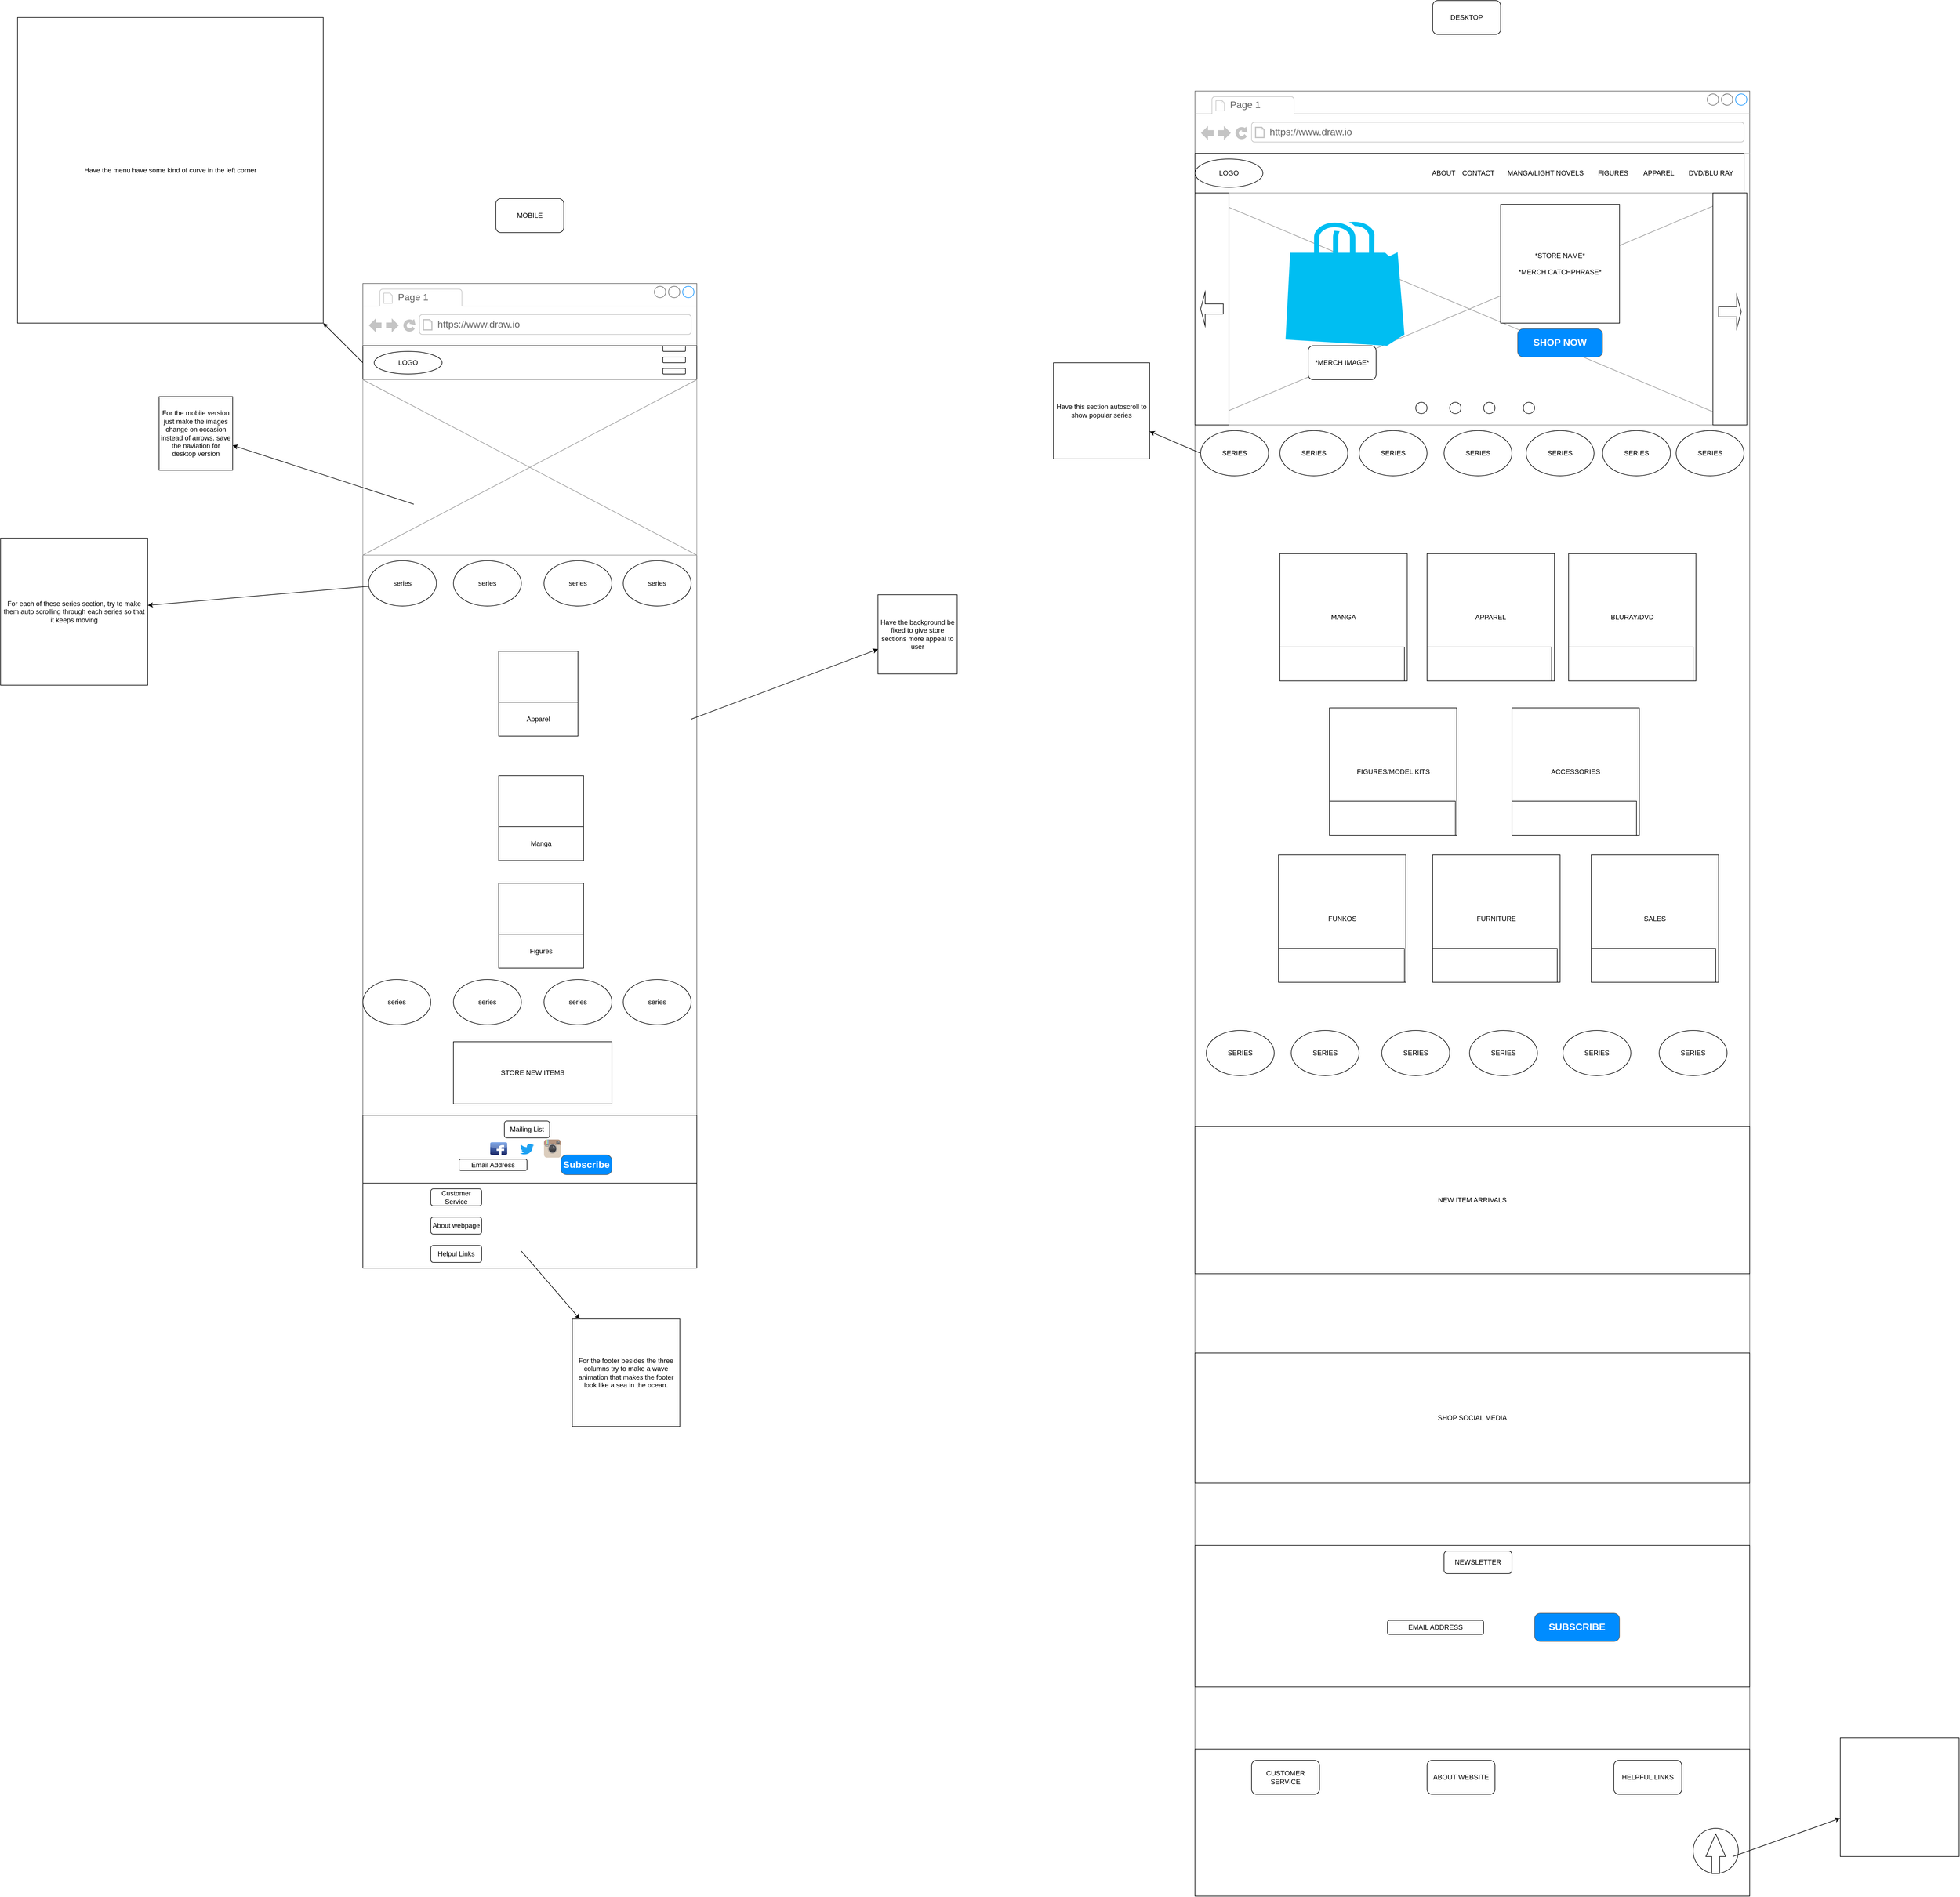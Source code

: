 <mxfile>
    <diagram id="7jbHBHh5mNZ3NKrcaSuy" name="Page-1">
        <mxGraphModel dx="2388" dy="1879" grid="1" gridSize="10" guides="1" tooltips="1" connect="1" arrows="1" fold="1" page="1" pageScale="1" pageWidth="850" pageHeight="1100" math="0" shadow="0">
            <root>
                <mxCell id="0"/>
                <mxCell id="1" parent="0"/>
                <mxCell id="2" value="" style="strokeWidth=1;shadow=0;dashed=0;align=center;html=1;shape=mxgraph.mockup.containers.browserWindow;rSize=0;strokeColor=#666666;strokeColor2=#008cff;strokeColor3=#c4c4c4;mainText=,;recursiveResize=0;" parent="1" vertex="1">
                    <mxGeometry x="170" y="30" width="590" height="1740" as="geometry"/>
                </mxCell>
                <mxCell id="3" value="Page 1" style="strokeWidth=1;shadow=0;dashed=0;align=center;html=1;shape=mxgraph.mockup.containers.anchor;fontSize=17;fontColor=#666666;align=left;" parent="2" vertex="1">
                    <mxGeometry x="60" y="12" width="110" height="26" as="geometry"/>
                </mxCell>
                <mxCell id="4" value="https://www.draw.io" style="strokeWidth=1;shadow=0;dashed=0;align=center;html=1;shape=mxgraph.mockup.containers.anchor;rSize=0;fontSize=17;fontColor=#666666;align=left;" parent="2" vertex="1">
                    <mxGeometry x="130" y="60" width="250" height="26" as="geometry"/>
                </mxCell>
                <mxCell id="6" value="" style="rounded=0;whiteSpace=wrap;html=1;" parent="2" vertex="1">
                    <mxGeometry y="110" width="590" height="60" as="geometry"/>
                </mxCell>
                <mxCell id="7" value="" style="rounded=1;whiteSpace=wrap;html=1;" parent="2" vertex="1">
                    <mxGeometry x="530" y="110" width="40" height="10" as="geometry"/>
                </mxCell>
                <mxCell id="8" value="" style="rounded=1;whiteSpace=wrap;html=1;" parent="2" vertex="1">
                    <mxGeometry x="530" y="130" width="40" height="10" as="geometry"/>
                </mxCell>
                <mxCell id="9" value="" style="rounded=1;whiteSpace=wrap;html=1;" parent="2" vertex="1">
                    <mxGeometry x="530" y="150" width="40" height="10" as="geometry"/>
                </mxCell>
                <mxCell id="10" value="LOGO" style="ellipse;whiteSpace=wrap;html=1;" parent="2" vertex="1">
                    <mxGeometry x="20" y="120" width="120" height="40" as="geometry"/>
                </mxCell>
                <mxCell id="13" value="" style="verticalLabelPosition=bottom;shadow=0;dashed=0;align=center;html=1;verticalAlign=top;strokeWidth=1;shape=mxgraph.mockup.graphics.simpleIcon;strokeColor=#999999;" parent="2" vertex="1">
                    <mxGeometry y="170" width="590" height="310" as="geometry"/>
                </mxCell>
                <mxCell id="20" value="series" style="ellipse;whiteSpace=wrap;html=1;" parent="2" vertex="1">
                    <mxGeometry x="10" y="490" width="120" height="80" as="geometry"/>
                </mxCell>
                <mxCell id="21" value="series" style="ellipse;whiteSpace=wrap;html=1;" parent="2" vertex="1">
                    <mxGeometry x="160" y="490" width="120" height="80" as="geometry"/>
                </mxCell>
                <mxCell id="22" value="series" style="ellipse;whiteSpace=wrap;html=1;" parent="2" vertex="1">
                    <mxGeometry x="320" y="490" width="120" height="80" as="geometry"/>
                </mxCell>
                <mxCell id="23" value="series" style="ellipse;whiteSpace=wrap;html=1;" parent="2" vertex="1">
                    <mxGeometry x="460" y="490" width="120" height="80" as="geometry"/>
                </mxCell>
                <mxCell id="28" value="" style="rounded=0;whiteSpace=wrap;html=1;" parent="2" vertex="1">
                    <mxGeometry y="1590" width="590" height="150" as="geometry"/>
                </mxCell>
                <mxCell id="29" value="Customer Service" style="rounded=1;whiteSpace=wrap;html=1;" parent="2" vertex="1">
                    <mxGeometry x="120" y="1600" width="90" height="30" as="geometry"/>
                </mxCell>
                <mxCell id="30" value="About webpage" style="rounded=1;whiteSpace=wrap;html=1;" parent="2" vertex="1">
                    <mxGeometry x="120" y="1650" width="90" height="30" as="geometry"/>
                </mxCell>
                <mxCell id="31" value="Helpul Links" style="rounded=1;whiteSpace=wrap;html=1;" parent="2" vertex="1">
                    <mxGeometry x="120" y="1700" width="90" height="30" as="geometry"/>
                </mxCell>
                <mxCell id="33" value="" style="endArrow=classic;html=1;" parent="2" target="34" edge="1">
                    <mxGeometry width="50" height="50" relative="1" as="geometry">
                        <mxPoint x="280" y="1710" as="sourcePoint"/>
                        <mxPoint x="410" y="1870" as="targetPoint"/>
                    </mxGeometry>
                </mxCell>
                <mxCell id="35" value="" style="rounded=0;whiteSpace=wrap;html=1;" parent="2" vertex="1">
                    <mxGeometry y="1470" width="590" height="120" as="geometry"/>
                </mxCell>
                <mxCell id="36" value="Mailing List" style="rounded=1;whiteSpace=wrap;html=1;" parent="2" vertex="1">
                    <mxGeometry x="250" y="1480" width="80" height="30" as="geometry"/>
                </mxCell>
                <mxCell id="37" value="Email Address" style="rounded=1;whiteSpace=wrap;html=1;" parent="2" vertex="1">
                    <mxGeometry x="170" y="1547.5" width="120" height="20" as="geometry"/>
                </mxCell>
                <mxCell id="38" value="Subscribe" style="strokeWidth=1;shadow=0;dashed=0;align=center;html=1;shape=mxgraph.mockup.buttons.button;strokeColor=#666666;fontColor=#ffffff;mainText=;buttonStyle=round;fontSize=17;fontStyle=1;fillColor=#008cff;whiteSpace=wrap;" parent="2" vertex="1">
                    <mxGeometry x="350" y="1540" width="90" height="35" as="geometry"/>
                </mxCell>
                <mxCell id="40" value="" style="dashed=0;outlineConnect=0;html=1;align=center;labelPosition=center;verticalLabelPosition=bottom;verticalAlign=top;shape=mxgraph.weblogos.twitter;fillColor=#1DA1F2;strokeColor=none" parent="2" vertex="1">
                    <mxGeometry x="277.5" y="1520" width="25" height="20" as="geometry"/>
                </mxCell>
                <mxCell id="41" value="" style="dashed=0;outlineConnect=0;html=1;align=center;labelPosition=center;verticalLabelPosition=bottom;verticalAlign=top;shape=mxgraph.webicons.facebook;fillColor=#6294E4;gradientColor=#1A2665" parent="2" vertex="1">
                    <mxGeometry x="225" y="1517.6" width="30" height="22.4" as="geometry"/>
                </mxCell>
                <mxCell id="43" value="" style="dashed=0;outlineConnect=0;html=1;align=center;labelPosition=center;verticalLabelPosition=bottom;verticalAlign=top;shape=mxgraph.weblogos.instagram;fillColor=#6FC0E4;gradientColor=#1E305B" parent="2" vertex="1">
                    <mxGeometry x="320" y="1512.7" width="30" height="32.2" as="geometry"/>
                </mxCell>
                <mxCell id="44" value="&lt;span style=&quot;color: rgba(0, 0, 0, 0); font-family: monospace; font-size: 0px; text-align: start;&quot;&gt;%3CmxGraphModel%3E%3Croot%3E%3CmxCell%20id%3D%220%22%2F%3E%3CmxCell%20id%3D%221%22%20parent%3D%220%22%2F%3E%3CmxCell%20id%3D%222%22%20value%3D%22%22%20style%3D%22whiteSpace%3Dwrap%3Bhtml%3D1%3Baspect%3Dfixed%3B%22%20vertex%3D%221%22%20parent%3D%221%22%3E%3CmxGeometry%20x%3D%22360%22%20y%3D%22680%22%20width%3D%22250%22%20height%3D%22250%22%20as%3D%22geometry%22%2F%3E%3C%2FmxCell%3E%3C%2Froot%3E%3C%2FmxGraphModel%3E&lt;/span&gt;" style="whiteSpace=wrap;html=1;aspect=fixed;" parent="2" vertex="1">
                    <mxGeometry x="240" y="650" width="140" height="140" as="geometry"/>
                </mxCell>
                <mxCell id="45" value="Apparel" style="rounded=0;whiteSpace=wrap;html=1;" parent="2" vertex="1">
                    <mxGeometry x="240" y="740" width="140" height="60" as="geometry"/>
                </mxCell>
                <mxCell id="46" value="&lt;span style=&quot;color: rgba(0, 0, 0, 0); font-family: monospace; font-size: 0px; text-align: start;&quot;&gt;%3CmxGraphModel%3E%3Croot%3E%3CmxCell%20id%3D%220%22%2F%3E%3CmxCell%20id%3D%221%22%20parent%3D%220%22%2F%3E%3CmxCell%20id%3D%222%22%20value%3D%22%22%20style%3D%22whiteSpace%3Dwrap%3Bhtml%3D1%3Baspect%3Dfixed%3B%22%20vertex%3D%221%22%20parent%3D%221%22%3E%3CmxGeometry%20x%3D%22360%22%20y%3D%22680%22%20width%3D%22250%22%20height%3D%22250%22%20as%3D%22geometry%22%2F%3E%3C%2FmxCell%3E%3C%2Froot%3E%3C%2FmxGraphModel%3E&lt;/span&gt;" style="whiteSpace=wrap;html=1;aspect=fixed;" parent="2" vertex="1">
                    <mxGeometry x="240" y="870" width="150" height="150" as="geometry"/>
                </mxCell>
                <mxCell id="47" value="Manga" style="rounded=0;whiteSpace=wrap;html=1;" parent="2" vertex="1">
                    <mxGeometry x="240" y="960" width="150" height="60" as="geometry"/>
                </mxCell>
                <mxCell id="48" value="&lt;span style=&quot;color: rgba(0, 0, 0, 0); font-family: monospace; font-size: 0px; text-align: start;&quot;&gt;%3CmxGraphModel%3E%3Croot%3E%3CmxCell%20id%3D%220%22%2F%3E%3CmxCell%20id%3D%221%22%20parent%3D%220%22%2F%3E%3CmxCell%20id%3D%222%22%20value%3D%22%22%20style%3D%22whiteSpace%3Dwrap%3Bhtml%3D1%3Baspect%3Dfixed%3B%22%20vertex%3D%221%22%20parent%3D%221%22%3E%3CmxGeometry%20x%3D%22360%22%20y%3D%22680%22%20width%3D%22250%22%20height%3D%22250%22%20as%3D%22geometry%22%2F%3E%3C%2FmxCell%3E%3C%2Froot%3E%3C%2FmxGraphModel%3E&lt;/span&gt;" style="whiteSpace=wrap;html=1;aspect=fixed;" parent="2" vertex="1">
                    <mxGeometry x="240" y="1060" width="150" height="150" as="geometry"/>
                </mxCell>
                <mxCell id="49" value="Figures" style="rounded=0;whiteSpace=wrap;html=1;" parent="2" vertex="1">
                    <mxGeometry x="240" y="1150" width="150" height="60" as="geometry"/>
                </mxCell>
                <mxCell id="51" value="series" style="ellipse;whiteSpace=wrap;html=1;" parent="2" vertex="1">
                    <mxGeometry y="1230" width="120" height="80" as="geometry"/>
                </mxCell>
                <mxCell id="52" value="series" style="ellipse;whiteSpace=wrap;html=1;" parent="2" vertex="1">
                    <mxGeometry x="160" y="1230" width="120" height="80" as="geometry"/>
                </mxCell>
                <mxCell id="53" value="series" style="ellipse;whiteSpace=wrap;html=1;" parent="2" vertex="1">
                    <mxGeometry x="320" y="1230" width="120" height="80" as="geometry"/>
                </mxCell>
                <mxCell id="54" value="series" style="ellipse;whiteSpace=wrap;html=1;" parent="2" vertex="1">
                    <mxGeometry x="460" y="1230" width="120" height="80" as="geometry"/>
                </mxCell>
                <mxCell id="55" value="STORE NEW ITEMS" style="rounded=0;whiteSpace=wrap;html=1;" parent="2" vertex="1">
                    <mxGeometry x="160" y="1340" width="280" height="110" as="geometry"/>
                </mxCell>
                <mxCell id="5" value="MOBILE" style="rounded=1;whiteSpace=wrap;html=1;" parent="1" vertex="1">
                    <mxGeometry x="405" y="-120" width="120" height="60" as="geometry"/>
                </mxCell>
                <mxCell id="11" value="" style="endArrow=classic;html=1;exitX=0;exitY=0.5;exitDx=0;exitDy=0;" parent="1" source="6" target="12" edge="1">
                    <mxGeometry width="50" height="50" relative="1" as="geometry">
                        <mxPoint x="120" y="230" as="sourcePoint"/>
                        <mxPoint x="170" y="180" as="targetPoint"/>
                    </mxGeometry>
                </mxCell>
                <mxCell id="12" value="Have the menu have some kind of curve in the left corner" style="whiteSpace=wrap;html=1;aspect=fixed;" parent="1" vertex="1">
                    <mxGeometry x="-440" y="-440" width="540" height="540" as="geometry"/>
                </mxCell>
                <mxCell id="24" value="" style="endArrow=classic;html=1;" parent="1" source="20" target="25" edge="1">
                    <mxGeometry width="50" height="50" relative="1" as="geometry">
                        <mxPoint x="90" y="580" as="sourcePoint"/>
                        <mxPoint x="-50" y="520" as="targetPoint"/>
                    </mxGeometry>
                </mxCell>
                <mxCell id="25" value="For each of these series section, try to make them auto scrolling through each series so that it keeps moving" style="whiteSpace=wrap;html=1;aspect=fixed;" parent="1" vertex="1">
                    <mxGeometry x="-470" y="480" width="260" height="260" as="geometry"/>
                </mxCell>
                <mxCell id="26" value="" style="endArrow=classic;html=1;" parent="1" target="27" edge="1">
                    <mxGeometry width="50" height="50" relative="1" as="geometry">
                        <mxPoint x="260" y="420" as="sourcePoint"/>
                        <mxPoint x="10" y="340" as="targetPoint"/>
                    </mxGeometry>
                </mxCell>
                <mxCell id="27" value="For the mobile version just make the images change on occasion instead of arrows. save the naviation for desktop version" style="whiteSpace=wrap;html=1;aspect=fixed;" parent="1" vertex="1">
                    <mxGeometry x="-190" y="230" width="130" height="130" as="geometry"/>
                </mxCell>
                <mxCell id="34" value="For the footer besides the three columns try to make a wave animation that makes the footer look like a sea in the ocean." style="whiteSpace=wrap;html=1;aspect=fixed;" parent="1" vertex="1">
                    <mxGeometry x="540" y="1860" width="190" height="190" as="geometry"/>
                </mxCell>
                <mxCell id="56" value="" style="endArrow=classic;html=1;" parent="1" target="57" edge="1">
                    <mxGeometry width="50" height="50" relative="1" as="geometry">
                        <mxPoint x="750" y="800" as="sourcePoint"/>
                        <mxPoint x="1120" y="620" as="targetPoint"/>
                    </mxGeometry>
                </mxCell>
                <mxCell id="57" value="Have the background be fixed to give store sections more appeal to user" style="whiteSpace=wrap;html=1;aspect=fixed;" parent="1" vertex="1">
                    <mxGeometry x="1080" y="580" width="140" height="140" as="geometry"/>
                </mxCell>
                <mxCell id="58" value="DESKTOP" style="rounded=1;whiteSpace=wrap;html=1;" vertex="1" parent="1">
                    <mxGeometry x="2060" y="-470" width="120" height="60" as="geometry"/>
                </mxCell>
                <mxCell id="59" value="" style="strokeWidth=1;shadow=0;dashed=0;align=center;html=1;shape=mxgraph.mockup.containers.browserWindow;rSize=0;strokeColor=#666666;strokeColor2=#008cff;strokeColor3=#c4c4c4;mainText=,;recursiveResize=0;" vertex="1" parent="1">
                    <mxGeometry x="1640" y="-310" width="980" height="3190" as="geometry"/>
                </mxCell>
                <mxCell id="60" value="Page 1" style="strokeWidth=1;shadow=0;dashed=0;align=center;html=1;shape=mxgraph.mockup.containers.anchor;fontSize=17;fontColor=#666666;align=left;" vertex="1" parent="59">
                    <mxGeometry x="60" y="12" width="110" height="26" as="geometry"/>
                </mxCell>
                <mxCell id="61" value="https://www.draw.io" style="strokeWidth=1;shadow=0;dashed=0;align=center;html=1;shape=mxgraph.mockup.containers.anchor;rSize=0;fontSize=17;fontColor=#666666;align=left;" vertex="1" parent="59">
                    <mxGeometry x="130" y="60" width="250" height="26" as="geometry"/>
                </mxCell>
                <mxCell id="62" value="&lt;span style=&quot;white-space: pre;&quot;&gt;&#9;&lt;/span&gt;&lt;span style=&quot;white-space: pre;&quot;&gt;&#9;&lt;/span&gt;&lt;span style=&quot;white-space: pre;&quot;&gt;&#9;&lt;/span&gt;&lt;span style=&quot;white-space: pre;&quot;&gt;&#9;&lt;/span&gt;&lt;span style=&quot;white-space: pre;&quot;&gt;&#9;&lt;/span&gt;&lt;span style=&quot;white-space: pre;&quot;&gt;&#9;&lt;/span&gt;&lt;span style=&quot;white-space: pre;&quot;&gt;&#9;&lt;/span&gt;&lt;span style=&quot;white-space: pre;&quot;&gt;&#9;&lt;/span&gt;&lt;span style=&quot;white-space: pre;&quot;&gt;&#9;&lt;/span&gt;&lt;span style=&quot;white-space: pre;&quot;&gt;&#9;&lt;/span&gt;&lt;span style=&quot;white-space: pre;&quot;&gt;&#9;&lt;span style=&quot;white-space: pre;&quot;&gt;&#9;&lt;/span&gt;&lt;span style=&quot;white-space: pre;&quot;&gt;&#9;&lt;/span&gt;&lt;span style=&quot;white-space: pre;&quot;&gt;&#9;&lt;/span&gt;&lt;span style=&quot;white-space: pre;&quot;&gt;&#9;&lt;/span&gt;&lt;/span&gt;ABOUT&lt;span style=&quot;white-space: pre;&quot;&gt;&#9;&lt;/span&gt;CONTACT &lt;span style=&quot;white-space: pre;&quot;&gt;&#9;&lt;/span&gt;MANGA/LIGHT NOVELS&lt;span style=&quot;white-space: pre;&quot;&gt;&#9;&lt;/span&gt;FIGURES&lt;span style=&quot;white-space: pre;&quot;&gt;&#9;&lt;/span&gt;APPAREL&lt;span style=&quot;white-space: pre;&quot;&gt;&#9;&lt;/span&gt;DVD/BLU RAY" style="rounded=0;whiteSpace=wrap;html=1;" vertex="1" parent="59">
                    <mxGeometry y="110" width="970" height="70" as="geometry"/>
                </mxCell>
                <mxCell id="63" value="LOGO" style="ellipse;whiteSpace=wrap;html=1;" vertex="1" parent="59">
                    <mxGeometry y="120" width="120" height="50" as="geometry"/>
                </mxCell>
                <mxCell id="65" value="" style="verticalLabelPosition=bottom;shadow=0;dashed=0;align=center;html=1;verticalAlign=top;strokeWidth=1;shape=mxgraph.mockup.graphics.simpleIcon;strokeColor=#999999;" vertex="1" parent="59">
                    <mxGeometry y="180" width="970" height="410" as="geometry"/>
                </mxCell>
                <mxCell id="66" value="" style="ellipse;whiteSpace=wrap;html=1;aspect=fixed;" vertex="1" parent="59">
                    <mxGeometry x="390" y="550" width="20" height="20" as="geometry"/>
                </mxCell>
                <mxCell id="67" value="" style="ellipse;whiteSpace=wrap;html=1;aspect=fixed;" vertex="1" parent="59">
                    <mxGeometry x="450" y="550" width="20" height="20" as="geometry"/>
                </mxCell>
                <mxCell id="68" value="" style="ellipse;whiteSpace=wrap;html=1;aspect=fixed;" vertex="1" parent="59">
                    <mxGeometry x="510" y="550" width="20" height="20" as="geometry"/>
                </mxCell>
                <mxCell id="69" value="" style="ellipse;whiteSpace=wrap;html=1;aspect=fixed;" vertex="1" parent="59">
                    <mxGeometry x="580" y="550" width="20" height="20" as="geometry"/>
                </mxCell>
                <mxCell id="70" value="SHOP NOW" style="strokeWidth=1;shadow=0;dashed=0;align=center;html=1;shape=mxgraph.mockup.buttons.button;strokeColor=#666666;fontColor=#ffffff;mainText=;buttonStyle=round;fontSize=17;fontStyle=1;fillColor=#008cff;whiteSpace=wrap;" vertex="1" parent="59">
                    <mxGeometry x="570" y="420" width="150" height="50" as="geometry"/>
                </mxCell>
                <mxCell id="71" value="*STORE NAME*&lt;br&gt;&lt;br&gt;*MERCH CATCHPHRASE*" style="whiteSpace=wrap;html=1;aspect=fixed;" vertex="1" parent="59">
                    <mxGeometry x="540" y="200" width="210" height="210" as="geometry"/>
                </mxCell>
                <mxCell id="72" value="" style="verticalLabelPosition=bottom;html=1;verticalAlign=top;align=center;strokeColor=none;fillColor=#00BEF2;shape=mxgraph.azure.azure_marketplace;" vertex="1" parent="59">
                    <mxGeometry x="160" y="230" width="210" height="220" as="geometry"/>
                </mxCell>
                <mxCell id="73" value="*MERCH IMAGE*" style="rounded=1;whiteSpace=wrap;html=1;" vertex="1" parent="59">
                    <mxGeometry x="200" y="450" width="120" height="60" as="geometry"/>
                </mxCell>
                <mxCell id="74" value="" style="rounded=0;whiteSpace=wrap;html=1;rotation=90;" vertex="1" parent="59">
                    <mxGeometry x="-175" y="355" width="410" height="60" as="geometry"/>
                </mxCell>
                <mxCell id="75" value="" style="rounded=0;whiteSpace=wrap;html=1;rotation=90;" vertex="1" parent="59">
                    <mxGeometry x="740" y="355" width="410" height="60" as="geometry"/>
                </mxCell>
                <mxCell id="76" value="" style="shape=singleArrow;whiteSpace=wrap;html=1;" vertex="1" parent="59">
                    <mxGeometry x="925" y="360" width="40" height="60" as="geometry"/>
                </mxCell>
                <mxCell id="77" value="" style="shape=singleArrow;direction=west;whiteSpace=wrap;html=1;" vertex="1" parent="59">
                    <mxGeometry x="10" y="355" width="40" height="60" as="geometry"/>
                </mxCell>
                <mxCell id="78" value="SERIES&lt;span style=&quot;color: rgba(0, 0, 0, 0); font-family: monospace; font-size: 0px; text-align: start;&quot;&gt;%3CmxGraphModel%3E%3Croot%3E%3CmxCell%20id%3D%220%22%2F%3E%3CmxCell%20id%3D%221%22%20parent%3D%220%22%2F%3E%3CmxCell%20id%3D%222%22%20value%3D%22%22%20style%3D%22shape%3DsingleArrow%3BwhiteSpace%3Dwrap%3Bhtml%3D1%3B%22%20vertex%3D%221%22%20parent%3D%221%22%3E%3CmxGeometry%20x%3D%222565%22%20y%3D%2250%22%20width%3D%2240%22%20height%3D%2260%22%20as%3D%22geometry%22%2F%3E%3C%2FmxCell%3E%3C%2Froot%3E%3C%2FmxGraphModel%3E&lt;/span&gt;&lt;span style=&quot;color: rgba(0, 0, 0, 0); font-family: monospace; font-size: 0px; text-align: start;&quot;&gt;%3CmxGraphModel%3E%3Croot%3E%3CmxCell%20id%3D%220%22%2F%3E%3CmxCell%20id%3D%221%22%20parent%3D%220%22%2F%3E%3CmxCell%20id%3D%222%22%20value%3D%22%22%20style%3D%22shape%3DsingleArrow%3BwhiteSpace%3Dwrap%3Bhtml%3D1%3B%22%20vertex%3D%221%22%20parent%3D%221%22%3E%3CmxGeometry%20x%3D%222565%22%20y%3D%2250%22%20width%3D%2240%22%20height%3D%2260%22%20as%3D%22geometry%22%2F%3E%3C%2FmxCell%3E%3C%2Froot%3E%3C%2FmxGraphModel%3E&lt;/span&gt;" style="ellipse;whiteSpace=wrap;html=1;" vertex="1" parent="59">
                    <mxGeometry x="10" y="600" width="120" height="80" as="geometry"/>
                </mxCell>
                <mxCell id="79" value="SERIES&lt;span style=&quot;color: rgba(0, 0, 0, 0); font-family: monospace; font-size: 0px; text-align: start;&quot;&gt;%3CmxGraphModel%3E%3Croot%3E%3CmxCell%20id%3D%220%22%2F%3E%3CmxCell%20id%3D%221%22%20parent%3D%220%22%2F%3E%3CmxCell%20id%3D%222%22%20value%3D%22%22%20style%3D%22shape%3DsingleArrow%3BwhiteSpace%3Dwrap%3Bhtml%3D1%3B%22%20vertex%3D%221%22%20parent%3D%221%22%3E%3CmxGeometry%20x%3D%222565%22%20y%3D%2250%22%20width%3D%2240%22%20height%3D%2260%22%20as%3D%22geometry%22%2F%3E%3C%2FmxCell%3E%3C%2Froot%3E%3C%2FmxGraphModel%3E&lt;/span&gt;&lt;span style=&quot;color: rgba(0, 0, 0, 0); font-family: monospace; font-size: 0px; text-align: start;&quot;&gt;%3CmxGraphModel%3E%3Croot%3E%3CmxCell%20id%3D%220%22%2F%3E%3CmxCell%20id%3D%221%22%20parent%3D%220%22%2F%3E%3CmxCell%20id%3D%222%22%20value%3D%22%22%20style%3D%22shape%3DsingleArrow%3BwhiteSpace%3Dwrap%3Bhtml%3D1%3B%22%20vertex%3D%221%22%20parent%3D%221%22%3E%3CmxGeometry%20x%3D%222565%22%20y%3D%2250%22%20width%3D%2240%22%20height%3D%2260%22%20as%3D%22geometry%22%2F%3E%3C%2FmxCell%3E%3C%2Froot%3E%3C%2FmxGraphModel%3E&lt;/span&gt;" style="ellipse;whiteSpace=wrap;html=1;" vertex="1" parent="59">
                    <mxGeometry x="150" y="600" width="120" height="80" as="geometry"/>
                </mxCell>
                <mxCell id="80" value="SERIES&lt;span style=&quot;color: rgba(0, 0, 0, 0); font-family: monospace; font-size: 0px; text-align: start;&quot;&gt;%3CmxGraphModel%3E%3Croot%3E%3CmxCell%20id%3D%220%22%2F%3E%3CmxCell%20id%3D%221%22%20parent%3D%220%22%2F%3E%3CmxCell%20id%3D%222%22%20value%3D%22%22%20style%3D%22shape%3DsingleArrow%3BwhiteSpace%3Dwrap%3Bhtml%3D1%3B%22%20vertex%3D%221%22%20parent%3D%221%22%3E%3CmxGeometry%20x%3D%222565%22%20y%3D%2250%22%20width%3D%2240%22%20height%3D%2260%22%20as%3D%22geometry%22%2F%3E%3C%2FmxCell%3E%3C%2Froot%3E%3C%2FmxGraphModel%3E&lt;/span&gt;&lt;span style=&quot;color: rgba(0, 0, 0, 0); font-family: monospace; font-size: 0px; text-align: start;&quot;&gt;%3CmxGraphModel%3E%3Croot%3E%3CmxCell%20id%3D%220%22%2F%3E%3CmxCell%20id%3D%221%22%20parent%3D%220%22%2F%3E%3CmxCell%20id%3D%222%22%20value%3D%22%22%20style%3D%22shape%3DsingleArrow%3BwhiteSpace%3Dwrap%3Bhtml%3D1%3B%22%20vertex%3D%221%22%20parent%3D%221%22%3E%3CmxGeometry%20x%3D%222565%22%20y%3D%2250%22%20width%3D%2240%22%20height%3D%2260%22%20as%3D%22geometry%22%2F%3E%3C%2FmxCell%3E%3C%2Froot%3E%3C%2FmxGraphModel%3E&lt;/span&gt;" style="ellipse;whiteSpace=wrap;html=1;" vertex="1" parent="59">
                    <mxGeometry x="290" y="600" width="120" height="80" as="geometry"/>
                </mxCell>
                <mxCell id="81" value="SERIES&lt;span style=&quot;color: rgba(0, 0, 0, 0); font-family: monospace; font-size: 0px; text-align: start;&quot;&gt;%3CmxGraphModel%3E%3Croot%3E%3CmxCell%20id%3D%220%22%2F%3E%3CmxCell%20id%3D%221%22%20parent%3D%220%22%2F%3E%3CmxCell%20id%3D%222%22%20value%3D%22%22%20style%3D%22shape%3DsingleArrow%3BwhiteSpace%3Dwrap%3Bhtml%3D1%3B%22%20vertex%3D%221%22%20parent%3D%221%22%3E%3CmxGeometry%20x%3D%222565%22%20y%3D%2250%22%20width%3D%2240%22%20height%3D%2260%22%20as%3D%22geometry%22%2F%3E%3C%2FmxCell%3E%3C%2Froot%3E%3C%2FmxGraphModel%3E&lt;/span&gt;&lt;span style=&quot;color: rgba(0, 0, 0, 0); font-family: monospace; font-size: 0px; text-align: start;&quot;&gt;%3CmxGraphModel%3E%3Croot%3E%3CmxCell%20id%3D%220%22%2F%3E%3CmxCell%20id%3D%221%22%20parent%3D%220%22%2F%3E%3CmxCell%20id%3D%222%22%20value%3D%22%22%20style%3D%22shape%3DsingleArrow%3BwhiteSpace%3Dwrap%3Bhtml%3D1%3B%22%20vertex%3D%221%22%20parent%3D%221%22%3E%3CmxGeometry%20x%3D%222565%22%20y%3D%2250%22%20width%3D%2240%22%20height%3D%2260%22%20as%3D%22geometry%22%2F%3E%3C%2FmxCell%3E%3C%2Froot%3E%3C%2FmxGraphModel%3E&lt;/span&gt;" style="ellipse;whiteSpace=wrap;html=1;" vertex="1" parent="59">
                    <mxGeometry x="440" y="600" width="120" height="80" as="geometry"/>
                </mxCell>
                <mxCell id="82" value="SERIES&lt;span style=&quot;color: rgba(0, 0, 0, 0); font-family: monospace; font-size: 0px; text-align: start;&quot;&gt;%3CmxGraphModel%3E%3Croot%3E%3CmxCell%20id%3D%220%22%2F%3E%3CmxCell%20id%3D%221%22%20parent%3D%220%22%2F%3E%3CmxCell%20id%3D%222%22%20value%3D%22%22%20style%3D%22shape%3DsingleArrow%3BwhiteSpace%3Dwrap%3Bhtml%3D1%3B%22%20vertex%3D%221%22%20parent%3D%221%22%3E%3CmxGeometry%20x%3D%222565%22%20y%3D%2250%22%20width%3D%2240%22%20height%3D%2260%22%20as%3D%22geometry%22%2F%3E%3C%2FmxCell%3E%3C%2Froot%3E%3C%2FmxGraphModel%3E&lt;/span&gt;&lt;span style=&quot;color: rgba(0, 0, 0, 0); font-family: monospace; font-size: 0px; text-align: start;&quot;&gt;%3CmxGraphModel%3E%3Croot%3E%3CmxCell%20id%3D%220%22%2F%3E%3CmxCell%20id%3D%221%22%20parent%3D%220%22%2F%3E%3CmxCell%20id%3D%222%22%20value%3D%22%22%20style%3D%22shape%3DsingleArrow%3BwhiteSpace%3Dwrap%3Bhtml%3D1%3B%22%20vertex%3D%221%22%20parent%3D%221%22%3E%3CmxGeometry%20x%3D%222565%22%20y%3D%2250%22%20width%3D%2240%22%20height%3D%2260%22%20as%3D%22geometry%22%2F%3E%3C%2FmxCell%3E%3C%2Froot%3E%3C%2FmxGraphModel%3E&lt;/span&gt;" style="ellipse;whiteSpace=wrap;html=1;" vertex="1" parent="59">
                    <mxGeometry x="585" y="600" width="120" height="80" as="geometry"/>
                </mxCell>
                <mxCell id="83" value="SERIES&lt;span style=&quot;color: rgba(0, 0, 0, 0); font-family: monospace; font-size: 0px; text-align: start;&quot;&gt;%3CmxGraphModel%3E%3Croot%3E%3CmxCell%20id%3D%220%22%2F%3E%3CmxCell%20id%3D%221%22%20parent%3D%220%22%2F%3E%3CmxCell%20id%3D%222%22%20value%3D%22%22%20style%3D%22shape%3DsingleArrow%3BwhiteSpace%3Dwrap%3Bhtml%3D1%3B%22%20vertex%3D%221%22%20parent%3D%221%22%3E%3CmxGeometry%20x%3D%222565%22%20y%3D%2250%22%20width%3D%2240%22%20height%3D%2260%22%20as%3D%22geometry%22%2F%3E%3C%2FmxCell%3E%3C%2Froot%3E%3C%2FmxGraphModel%3E&lt;/span&gt;&lt;span style=&quot;color: rgba(0, 0, 0, 0); font-family: monospace; font-size: 0px; text-align: start;&quot;&gt;%3CmxGraphModel%3E%3Croot%3E%3CmxCell%20id%3D%220%22%2F%3E%3CmxCell%20id%3D%221%22%20parent%3D%220%22%2F%3E%3CmxCell%20id%3D%222%22%20value%3D%22%22%20style%3D%22shape%3DsingleArrow%3BwhiteSpace%3Dwrap%3Bhtml%3D1%3B%22%20vertex%3D%221%22%20parent%3D%221%22%3E%3CmxGeometry%20x%3D%222565%22%20y%3D%2250%22%20width%3D%2240%22%20height%3D%2260%22%20as%3D%22geometry%22%2F%3E%3C%2FmxCell%3E%3C%2Froot%3E%3C%2FmxGraphModel%3E&lt;/span&gt;" style="ellipse;whiteSpace=wrap;html=1;" vertex="1" parent="59">
                    <mxGeometry x="720" y="600" width="120" height="80" as="geometry"/>
                </mxCell>
                <mxCell id="84" value="SERIES&lt;span style=&quot;color: rgba(0, 0, 0, 0); font-family: monospace; font-size: 0px; text-align: start;&quot;&gt;%3CmxGraphModel%3E%3Croot%3E%3CmxCell%20id%3D%220%22%2F%3E%3CmxCell%20id%3D%221%22%20parent%3D%220%22%2F%3E%3CmxCell%20id%3D%222%22%20value%3D%22%22%20style%3D%22shape%3DsingleArrow%3BwhiteSpace%3Dwrap%3Bhtml%3D1%3B%22%20vertex%3D%221%22%20parent%3D%221%22%3E%3CmxGeometry%20x%3D%222565%22%20y%3D%2250%22%20width%3D%2240%22%20height%3D%2260%22%20as%3D%22geometry%22%2F%3E%3C%2FmxCell%3E%3C%2Froot%3E%3C%2FmxGraphModel%3E&lt;/span&gt;&lt;span style=&quot;color: rgba(0, 0, 0, 0); font-family: monospace; font-size: 0px; text-align: start;&quot;&gt;%3CmxGraphModel%3E%3Croot%3E%3CmxCell%20id%3D%220%22%2F%3E%3CmxCell%20id%3D%221%22%20parent%3D%220%22%2F%3E%3CmxCell%20id%3D%222%22%20value%3D%22%22%20style%3D%22shape%3DsingleArrow%3BwhiteSpace%3Dwrap%3Bhtml%3D1%3B%22%20vertex%3D%221%22%20parent%3D%221%22%3E%3CmxGeometry%20x%3D%222565%22%20y%3D%2250%22%20width%3D%2240%22%20height%3D%2260%22%20as%3D%22geometry%22%2F%3E%3C%2FmxCell%3E%3C%2Froot%3E%3C%2FmxGraphModel%3E&lt;/span&gt;" style="ellipse;whiteSpace=wrap;html=1;" vertex="1" parent="59">
                    <mxGeometry x="850" y="600" width="120" height="80" as="geometry"/>
                </mxCell>
                <mxCell id="87" value="MANGA" style="whiteSpace=wrap;html=1;aspect=fixed;" vertex="1" parent="59">
                    <mxGeometry x="150" y="817.5" width="225" height="225" as="geometry"/>
                </mxCell>
                <mxCell id="88" value="APPAREL" style="whiteSpace=wrap;html=1;aspect=fixed;" vertex="1" parent="59">
                    <mxGeometry x="410" y="817.5" width="225" height="225" as="geometry"/>
                </mxCell>
                <mxCell id="89" value="BLURAY/DVD" style="whiteSpace=wrap;html=1;aspect=fixed;" vertex="1" parent="59">
                    <mxGeometry x="660" y="817.5" width="225" height="225" as="geometry"/>
                </mxCell>
                <mxCell id="90" value="FIGURES/MODEL KITS" style="whiteSpace=wrap;html=1;aspect=fixed;" vertex="1" parent="59">
                    <mxGeometry x="237.5" y="1090" width="225" height="225" as="geometry"/>
                </mxCell>
                <mxCell id="91" value="ACCESSORIES" style="whiteSpace=wrap;html=1;aspect=fixed;" vertex="1" parent="59">
                    <mxGeometry x="560" y="1090" width="225" height="225" as="geometry"/>
                </mxCell>
                <mxCell id="92" value="FUNKOS" style="whiteSpace=wrap;html=1;aspect=fixed;" vertex="1" parent="59">
                    <mxGeometry x="147.5" y="1350" width="225" height="225" as="geometry"/>
                </mxCell>
                <mxCell id="93" value="FURNITURE" style="whiteSpace=wrap;html=1;aspect=fixed;" vertex="1" parent="59">
                    <mxGeometry x="420" y="1350" width="225" height="225" as="geometry"/>
                </mxCell>
                <mxCell id="94" value="SALES" style="whiteSpace=wrap;html=1;aspect=fixed;" vertex="1" parent="59">
                    <mxGeometry x="700" y="1350" width="225" height="225" as="geometry"/>
                </mxCell>
                <mxCell id="95" value="&lt;span style=&quot;color: rgba(0, 0, 0, 0); font-family: monospace; font-size: 0px; text-align: start;&quot;&gt;m&lt;/span&gt;" style="rounded=0;whiteSpace=wrap;html=1;" vertex="1" parent="59">
                    <mxGeometry x="150" y="982.5" width="220" height="60" as="geometry"/>
                </mxCell>
                <mxCell id="97" value="&lt;span style=&quot;color: rgba(0, 0, 0, 0); font-family: monospace; font-size: 0px; text-align: start;&quot;&gt;%3CmxGraphModel%3E%3Croot%3E%3CmxCell%20id%3D%220%22%2F%3E%3CmxCell%20id%3D%221%22%20parent%3D%220%22%2F%3E%3CmxCell%20id%3D%222%22%20value%3D%22%22%20style%3D%22whiteSpace%3Dwrap%3Bhtml%3D1%3Baspect%3Dfixed%3B%22%20vertex%3D%221%22%20parent%3D%221%22%3E%3CmxGeometry%20x%3D%221805%22%20y%3D%22507.5%22%20width%3D%22225%22%20height%3D%22225%22%20as%3D%22geometry%22%2F%3E%3C%2FmxCell%3E%3C%2Froot%3E%3C%2FmxGraphModel%3E&lt;/span&gt;" style="rounded=0;whiteSpace=wrap;html=1;" vertex="1" parent="59">
                    <mxGeometry x="410" y="982.5" width="220" height="60" as="geometry"/>
                </mxCell>
                <mxCell id="98" value="&lt;span style=&quot;color: rgba(0, 0, 0, 0); font-family: monospace; font-size: 0px; text-align: start;&quot;&gt;%3CmxGraphModel%3E%3Croot%3E%3CmxCell%20id%3D%220%22%2F%3E%3CmxCell%20id%3D%221%22%20parent%3D%220%22%2F%3E%3CmxCell%20id%3D%222%22%20value%3D%22%22%20style%3D%22whiteSpace%3Dwrap%3Bhtml%3D1%3Baspect%3Dfixed%3B%22%20vertex%3D%221%22%20parent%3D%221%22%3E%3CmxGeometry%20x%3D%221805%22%20y%3D%22507.5%22%20width%3D%22225%22%20height%3D%22225%22%20as%3D%22geometry%22%2F%3E%3C%2FmxCell%3E%3C%2Froot%3E%3C%2FmxGraphModel%3E&lt;/span&gt;" style="rounded=0;whiteSpace=wrap;html=1;" vertex="1" parent="59">
                    <mxGeometry x="660" y="982.5" width="220" height="60" as="geometry"/>
                </mxCell>
                <mxCell id="99" value="&lt;span style=&quot;color: rgba(0, 0, 0, 0); font-family: monospace; font-size: 0px; text-align: start;&quot;&gt;%3CmxGraphModel%3E%3Croot%3E%3CmxCell%20id%3D%220%22%2F%3E%3CmxCell%20id%3D%221%22%20parent%3D%220%22%2F%3E%3CmxCell%20id%3D%222%22%20value%3D%22%22%20style%3D%22whiteSpace%3Dwrap%3Bhtml%3D1%3Baspect%3Dfixed%3B%22%20vertex%3D%221%22%20parent%3D%221%22%3E%3CmxGeometry%20x%3D%221805%22%20y%3D%22507.5%22%20width%3D%22225%22%20height%3D%22225%22%20as%3D%22geometry%22%2F%3E%3C%2FmxCell%3E%3C%2Froot%3E%3C%2FmxGraphModel%3E&lt;/span&gt;" style="rounded=0;whiteSpace=wrap;html=1;" vertex="1" parent="59">
                    <mxGeometry x="237.5" y="1255" width="222.5" height="60" as="geometry"/>
                </mxCell>
                <mxCell id="100" value="&lt;span style=&quot;color: rgba(0, 0, 0, 0); font-family: monospace; font-size: 0px; text-align: start;&quot;&gt;%3CmxGraphModel%3E%3Croot%3E%3CmxCell%20id%3D%220%22%2F%3E%3CmxCell%20id%3D%221%22%20parent%3D%220%22%2F%3E%3CmxCell%20id%3D%222%22%20value%3D%22%22%20style%3D%22whiteSpace%3Dwrap%3Bhtml%3D1%3Baspect%3Dfixed%3B%22%20vertex%3D%221%22%20parent%3D%221%22%3E%3CmxGeometry%20x%3D%221805%22%20y%3D%22507.5%22%20width%3D%22225%22%20height%3D%22225%22%20as%3D%22geometry%22%2F%3E%3C%2FmxCell%3E%3C%2Froot%3E%3C%2FmxGraphModel%3E&lt;/span&gt;" style="rounded=0;whiteSpace=wrap;html=1;" vertex="1" parent="59">
                    <mxGeometry x="560" y="1255" width="220" height="60" as="geometry"/>
                </mxCell>
                <mxCell id="101" value="&lt;span style=&quot;color: rgba(0, 0, 0, 0); font-family: monospace; font-size: 0px; text-align: start;&quot;&gt;%3CmxGraphModel%3E%3Croot%3E%3CmxCell%20id%3D%220%22%2F%3E%3CmxCell%20id%3D%221%22%20parent%3D%220%22%2F%3E%3CmxCell%20id%3D%222%22%20value%3D%22%22%20style%3D%22whiteSpace%3Dwrap%3Bhtml%3D1%3Baspect%3Dfixed%3B%22%20vertex%3D%221%22%20parent%3D%221%22%3E%3CmxGeometry%20x%3D%221805%22%20y%3D%22507.5%22%20width%3D%22225%22%20height%3D%22225%22%20as%3D%22geometry%22%2F%3E%3C%2FmxCell%3E%3C%2Froot%3E%3C%2FmxGraphModel%3E&lt;/span&gt;" style="rounded=0;whiteSpace=wrap;html=1;" vertex="1" parent="59">
                    <mxGeometry x="147.5" y="1515" width="222.5" height="60" as="geometry"/>
                </mxCell>
                <mxCell id="102" value="&lt;span style=&quot;color: rgba(0, 0, 0, 0); font-family: monospace; font-size: 0px; text-align: start;&quot;&gt;%3CmxGraphModel%3E%3Croot%3E%3CmxCell%20id%3D%220%22%2F%3E%3CmxCell%20id%3D%221%22%20parent%3D%220%22%2F%3E%3CmxCell%20id%3D%222%22%20value%3D%22%22%20style%3D%22whiteSpace%3Dwrap%3Bhtml%3D1%3Baspect%3Dfixed%3B%22%20vertex%3D%221%22%20parent%3D%221%22%3E%3CmxGeometry%20x%3D%221805%22%20y%3D%22507.5%22%20width%3D%22225%22%20height%3D%22225%22%20as%3D%22geometry%22%2F%3E%3C%2FmxCell%3E%3C%2Froot%3E%3C%2FmxGraphModel%3E&lt;/span&gt;" style="rounded=0;whiteSpace=wrap;html=1;" vertex="1" parent="59">
                    <mxGeometry x="420" y="1515" width="220" height="60" as="geometry"/>
                </mxCell>
                <mxCell id="103" value="&lt;span style=&quot;color: rgba(0, 0, 0, 0); font-family: monospace; font-size: 0px; text-align: start;&quot;&gt;%3CmxGraphModel%3E%3Croot%3E%3CmxCell%20id%3D%220%22%2F%3E%3CmxCell%20id%3D%221%22%20parent%3D%220%22%2F%3E%3CmxCell%20id%3D%222%22%20value%3D%22%22%20style%3D%22whiteSpace%3Dwrap%3Bhtml%3D1%3Baspect%3Dfixed%3B%22%20vertex%3D%221%22%20parent%3D%221%22%3E%3CmxGeometry%20x%3D%221805%22%20y%3D%22507.5%22%20width%3D%22225%22%20height%3D%22225%22%20as%3D%22geometry%22%2F%3E%3C%2FmxCell%3E%3C%2Froot%3E%3C%2FmxGraphModel%3E&lt;/span&gt;" style="rounded=0;whiteSpace=wrap;html=1;" vertex="1" parent="59">
                    <mxGeometry x="700" y="1515" width="220" height="60" as="geometry"/>
                </mxCell>
                <mxCell id="104" value="SERIES&lt;span style=&quot;color: rgba(0, 0, 0, 0); font-family: monospace; font-size: 0px; text-align: start;&quot;&gt;%3CmxGraphModel%3E%3Croot%3E%3CmxCell%20id%3D%220%22%2F%3E%3CmxCell%20id%3D%221%22%20parent%3D%220%22%2F%3E%3CmxCell%20id%3D%222%22%20value%3D%22%22%20style%3D%22shape%3DsingleArrow%3BwhiteSpace%3Dwrap%3Bhtml%3D1%3B%22%20vertex%3D%221%22%20parent%3D%221%22%3E%3CmxGeometry%20x%3D%222565%22%20y%3D%2250%22%20width%3D%2240%22%20height%3D%2260%22%20as%3D%22geometry%22%2F%3E%3C%2FmxCell%3E%3C%2Froot%3E%3C%2FmxGraphModel%3E&lt;/span&gt;&lt;span style=&quot;color: rgba(0, 0, 0, 0); font-family: monospace; font-size: 0px; text-align: start;&quot;&gt;%3CmxGraphModel%3E%3Croot%3E%3CmxCell%20id%3D%220%22%2F%3E%3CmxCell%20id%3D%221%22%20parent%3D%220%22%2F%3E%3CmxCell%20id%3D%222%22%20value%3D%22%22%20style%3D%22shape%3DsingleArrow%3BwhiteSpace%3Dwrap%3Bhtml%3D1%3B%22%20vertex%3D%221%22%20parent%3D%221%22%3E%3CmxGeometry%20x%3D%222565%22%20y%3D%2250%22%20width%3D%2240%22%20height%3D%2260%22%20as%3D%22geometry%22%2F%3E%3C%2FmxCell%3E%3C%2Froot%3E%3C%2FmxGraphModel%3E&lt;/span&gt;" style="ellipse;whiteSpace=wrap;html=1;" vertex="1" parent="59">
                    <mxGeometry x="20" y="1660" width="120" height="80" as="geometry"/>
                </mxCell>
                <mxCell id="105" value="SERIES&lt;span style=&quot;color: rgba(0, 0, 0, 0); font-family: monospace; font-size: 0px; text-align: start;&quot;&gt;%3CmxGraphModel%3E%3Croot%3E%3CmxCell%20id%3D%220%22%2F%3E%3CmxCell%20id%3D%221%22%20parent%3D%220%22%2F%3E%3CmxCell%20id%3D%222%22%20value%3D%22%22%20style%3D%22shape%3DsingleArrow%3BwhiteSpace%3Dwrap%3Bhtml%3D1%3B%22%20vertex%3D%221%22%20parent%3D%221%22%3E%3CmxGeometry%20x%3D%222565%22%20y%3D%2250%22%20width%3D%2240%22%20height%3D%2260%22%20as%3D%22geometry%22%2F%3E%3C%2FmxCell%3E%3C%2Froot%3E%3C%2FmxGraphModel%3E&lt;/span&gt;&lt;span style=&quot;color: rgba(0, 0, 0, 0); font-family: monospace; font-size: 0px; text-align: start;&quot;&gt;%3CmxGraphModel%3E%3Croot%3E%3CmxCell%20id%3D%220%22%2F%3E%3CmxCell%20id%3D%221%22%20parent%3D%220%22%2F%3E%3CmxCell%20id%3D%222%22%20value%3D%22%22%20style%3D%22shape%3DsingleArrow%3BwhiteSpace%3Dwrap%3Bhtml%3D1%3B%22%20vertex%3D%221%22%20parent%3D%221%22%3E%3CmxGeometry%20x%3D%222565%22%20y%3D%2250%22%20width%3D%2240%22%20height%3D%2260%22%20as%3D%22geometry%22%2F%3E%3C%2FmxCell%3E%3C%2Froot%3E%3C%2FmxGraphModel%3E&lt;/span&gt;" style="ellipse;whiteSpace=wrap;html=1;" vertex="1" parent="59">
                    <mxGeometry x="170" y="1660" width="120" height="80" as="geometry"/>
                </mxCell>
                <mxCell id="106" value="SERIES&lt;span style=&quot;color: rgba(0, 0, 0, 0); font-family: monospace; font-size: 0px; text-align: start;&quot;&gt;%3CmxGraphModel%3E%3Croot%3E%3CmxCell%20id%3D%220%22%2F%3E%3CmxCell%20id%3D%221%22%20parent%3D%220%22%2F%3E%3CmxCell%20id%3D%222%22%20value%3D%22%22%20style%3D%22shape%3DsingleArrow%3BwhiteSpace%3Dwrap%3Bhtml%3D1%3B%22%20vertex%3D%221%22%20parent%3D%221%22%3E%3CmxGeometry%20x%3D%222565%22%20y%3D%2250%22%20width%3D%2240%22%20height%3D%2260%22%20as%3D%22geometry%22%2F%3E%3C%2FmxCell%3E%3C%2Froot%3E%3C%2FmxGraphModel%3E&lt;/span&gt;&lt;span style=&quot;color: rgba(0, 0, 0, 0); font-family: monospace; font-size: 0px; text-align: start;&quot;&gt;%3CmxGraphModel%3E%3Croot%3E%3CmxCell%20id%3D%220%22%2F%3E%3CmxCell%20id%3D%221%22%20parent%3D%220%22%2F%3E%3CmxCell%20id%3D%222%22%20value%3D%22%22%20style%3D%22shape%3DsingleArrow%3BwhiteSpace%3Dwrap%3Bhtml%3D1%3B%22%20vertex%3D%221%22%20parent%3D%221%22%3E%3CmxGeometry%20x%3D%222565%22%20y%3D%2250%22%20width%3D%2240%22%20height%3D%2260%22%20as%3D%22geometry%22%2F%3E%3C%2FmxCell%3E%3C%2Froot%3E%3C%2FmxGraphModel%3E&lt;/span&gt;" style="ellipse;whiteSpace=wrap;html=1;" vertex="1" parent="59">
                    <mxGeometry x="330" y="1660" width="120" height="80" as="geometry"/>
                </mxCell>
                <mxCell id="108" value="SERIES&lt;span style=&quot;color: rgba(0, 0, 0, 0); font-family: monospace; font-size: 0px; text-align: start;&quot;&gt;%3CmxGraphModel%3E%3Croot%3E%3CmxCell%20id%3D%220%22%2F%3E%3CmxCell%20id%3D%221%22%20parent%3D%220%22%2F%3E%3CmxCell%20id%3D%222%22%20value%3D%22%22%20style%3D%22shape%3DsingleArrow%3BwhiteSpace%3Dwrap%3Bhtml%3D1%3B%22%20vertex%3D%221%22%20parent%3D%221%22%3E%3CmxGeometry%20x%3D%222565%22%20y%3D%2250%22%20width%3D%2240%22%20height%3D%2260%22%20as%3D%22geometry%22%2F%3E%3C%2FmxCell%3E%3C%2Froot%3E%3C%2FmxGraphModel%3E&lt;/span&gt;&lt;span style=&quot;color: rgba(0, 0, 0, 0); font-family: monospace; font-size: 0px; text-align: start;&quot;&gt;%3CmxGraphModel%3E%3Croot%3E%3CmxCell%20id%3D%220%22%2F%3E%3CmxCell%20id%3D%221%22%20parent%3D%220%22%2F%3E%3CmxCell%20id%3D%222%22%20value%3D%22%22%20style%3D%22shape%3DsingleArrow%3BwhiteSpace%3Dwrap%3Bhtml%3D1%3B%22%20vertex%3D%221%22%20parent%3D%221%22%3E%3CmxGeometry%20x%3D%222565%22%20y%3D%2250%22%20width%3D%2240%22%20height%3D%2260%22%20as%3D%22geometry%22%2F%3E%3C%2FmxCell%3E%3C%2Froot%3E%3C%2FmxGraphModel%3E&lt;/span&gt;" style="ellipse;whiteSpace=wrap;html=1;" vertex="1" parent="59">
                    <mxGeometry x="485" y="1660" width="120" height="80" as="geometry"/>
                </mxCell>
                <mxCell id="109" value="SERIES&lt;span style=&quot;color: rgba(0, 0, 0, 0); font-family: monospace; font-size: 0px; text-align: start;&quot;&gt;%3CmxGraphModel%3E%3Croot%3E%3CmxCell%20id%3D%220%22%2F%3E%3CmxCell%20id%3D%221%22%20parent%3D%220%22%2F%3E%3CmxCell%20id%3D%222%22%20value%3D%22%22%20style%3D%22shape%3DsingleArrow%3BwhiteSpace%3Dwrap%3Bhtml%3D1%3B%22%20vertex%3D%221%22%20parent%3D%221%22%3E%3CmxGeometry%20x%3D%222565%22%20y%3D%2250%22%20width%3D%2240%22%20height%3D%2260%22%20as%3D%22geometry%22%2F%3E%3C%2FmxCell%3E%3C%2Froot%3E%3C%2FmxGraphModel%3E&lt;/span&gt;&lt;span style=&quot;color: rgba(0, 0, 0, 0); font-family: monospace; font-size: 0px; text-align: start;&quot;&gt;%3CmxGraphModel%3E%3Croot%3E%3CmxCell%20id%3D%220%22%2F%3E%3CmxCell%20id%3D%221%22%20parent%3D%220%22%2F%3E%3CmxCell%20id%3D%222%22%20value%3D%22%22%20style%3D%22shape%3DsingleArrow%3BwhiteSpace%3Dwrap%3Bhtml%3D1%3B%22%20vertex%3D%221%22%20parent%3D%221%22%3E%3CmxGeometry%20x%3D%222565%22%20y%3D%2250%22%20width%3D%2240%22%20height%3D%2260%22%20as%3D%22geometry%22%2F%3E%3C%2FmxCell%3E%3C%2Froot%3E%3C%2FmxGraphModel%3E&lt;/span&gt;" style="ellipse;whiteSpace=wrap;html=1;" vertex="1" parent="59">
                    <mxGeometry x="650" y="1660" width="120" height="80" as="geometry"/>
                </mxCell>
                <mxCell id="110" value="SERIES&lt;span style=&quot;color: rgba(0, 0, 0, 0); font-family: monospace; font-size: 0px; text-align: start;&quot;&gt;%3CmxGraphModel%3E%3Croot%3E%3CmxCell%20id%3D%220%22%2F%3E%3CmxCell%20id%3D%221%22%20parent%3D%220%22%2F%3E%3CmxCell%20id%3D%222%22%20value%3D%22%22%20style%3D%22shape%3DsingleArrow%3BwhiteSpace%3Dwrap%3Bhtml%3D1%3B%22%20vertex%3D%221%22%20parent%3D%221%22%3E%3CmxGeometry%20x%3D%222565%22%20y%3D%2250%22%20width%3D%2240%22%20height%3D%2260%22%20as%3D%22geometry%22%2F%3E%3C%2FmxCell%3E%3C%2Froot%3E%3C%2FmxGraphModel%3E&lt;/span&gt;&lt;span style=&quot;color: rgba(0, 0, 0, 0); font-family: monospace; font-size: 0px; text-align: start;&quot;&gt;%3CmxGraphModel%3E%3Croot%3E%3CmxCell%20id%3D%220%22%2F%3E%3CmxCell%20id%3D%221%22%20parent%3D%220%22%2F%3E%3CmxCell%20id%3D%222%22%20value%3D%22%22%20style%3D%22shape%3DsingleArrow%3BwhiteSpace%3Dwrap%3Bhtml%3D1%3B%22%20vertex%3D%221%22%20parent%3D%221%22%3E%3CmxGeometry%20x%3D%222565%22%20y%3D%2250%22%20width%3D%2240%22%20height%3D%2260%22%20as%3D%22geometry%22%2F%3E%3C%2FmxCell%3E%3C%2Froot%3E%3C%2FmxGraphModel%3E&lt;/span&gt;" style="ellipse;whiteSpace=wrap;html=1;" vertex="1" parent="59">
                    <mxGeometry x="820" y="1660" width="120" height="80" as="geometry"/>
                </mxCell>
                <mxCell id="111" value="NEW ITEM ARRIVALS" style="rounded=0;whiteSpace=wrap;html=1;" vertex="1" parent="59">
                    <mxGeometry y="1830" width="980" height="260" as="geometry"/>
                </mxCell>
                <mxCell id="112" value="SHOP SOCIAL MEDIA" style="rounded=0;whiteSpace=wrap;html=1;" vertex="1" parent="59">
                    <mxGeometry y="2230" width="980" height="230" as="geometry"/>
                </mxCell>
                <mxCell id="113" value="" style="rounded=0;whiteSpace=wrap;html=1;" vertex="1" parent="59">
                    <mxGeometry y="2570" width="980" height="250" as="geometry"/>
                </mxCell>
                <mxCell id="114" value="SUBSCRIBE" style="strokeWidth=1;shadow=0;dashed=0;align=center;html=1;shape=mxgraph.mockup.buttons.button;strokeColor=#666666;fontColor=#ffffff;mainText=;buttonStyle=round;fontSize=17;fontStyle=1;fillColor=#008cff;whiteSpace=wrap;" vertex="1" parent="59">
                    <mxGeometry x="600" y="2690" width="150" height="50" as="geometry"/>
                </mxCell>
                <mxCell id="115" value="NEWSLETTER" style="rounded=1;whiteSpace=wrap;html=1;" vertex="1" parent="59">
                    <mxGeometry x="440" y="2580" width="120" height="40" as="geometry"/>
                </mxCell>
                <mxCell id="116" value="EMAIL ADDRESS" style="rounded=1;whiteSpace=wrap;html=1;" vertex="1" parent="59">
                    <mxGeometry x="340" y="2702.5" width="170" height="25" as="geometry"/>
                </mxCell>
                <mxCell id="117" value="" style="rounded=0;whiteSpace=wrap;html=1;" vertex="1" parent="59">
                    <mxGeometry y="2930" width="980" height="260" as="geometry"/>
                </mxCell>
                <mxCell id="118" value="CUSTOMER SERVICE" style="rounded=1;whiteSpace=wrap;html=1;" vertex="1" parent="59">
                    <mxGeometry x="100" y="2950" width="120" height="60" as="geometry"/>
                </mxCell>
                <mxCell id="120" value="ABOUT WEBSITE" style="rounded=1;whiteSpace=wrap;html=1;" vertex="1" parent="59">
                    <mxGeometry x="410" y="2950" width="120" height="60" as="geometry"/>
                </mxCell>
                <mxCell id="121" value="HELPFUL LINKS" style="rounded=1;whiteSpace=wrap;html=1;" vertex="1" parent="59">
                    <mxGeometry x="740" y="2950" width="120" height="60" as="geometry"/>
                </mxCell>
                <mxCell id="122" value="" style="ellipse;whiteSpace=wrap;html=1;aspect=fixed;" vertex="1" parent="59">
                    <mxGeometry x="880" y="3070" width="80" height="80" as="geometry"/>
                </mxCell>
                <mxCell id="123" value="" style="html=1;shadow=0;dashed=0;align=center;verticalAlign=middle;shape=mxgraph.arrows2.arrow;dy=0.6;dx=40;direction=north;notch=0;" vertex="1" parent="59">
                    <mxGeometry x="902.5" y="3080" width="35" height="70" as="geometry"/>
                </mxCell>
                <mxCell id="124" value="" style="endArrow=classic;html=1;" edge="1" parent="59" target="125">
                    <mxGeometry width="50" height="50" relative="1" as="geometry">
                        <mxPoint x="950" y="3120" as="sourcePoint"/>
                        <mxPoint x="1180" y="2950" as="targetPoint"/>
                    </mxGeometry>
                </mxCell>
                <mxCell id="85" value="" style="endArrow=classic;html=1;exitX=0;exitY=0.5;exitDx=0;exitDy=0;" edge="1" parent="1" source="78" target="86">
                    <mxGeometry width="50" height="50" relative="1" as="geometry">
                        <mxPoint x="1550" y="320" as="sourcePoint"/>
                        <mxPoint x="1520" y="210" as="targetPoint"/>
                    </mxGeometry>
                </mxCell>
                <mxCell id="86" value="Have this section autoscroll to show popular series" style="whiteSpace=wrap;html=1;aspect=fixed;" vertex="1" parent="1">
                    <mxGeometry x="1390" y="170" width="170" height="170" as="geometry"/>
                </mxCell>
                <mxCell id="125" value="" style="whiteSpace=wrap;html=1;aspect=fixed;" vertex="1" parent="1">
                    <mxGeometry x="2780" y="2600" width="210" height="210" as="geometry"/>
                </mxCell>
            </root>
        </mxGraphModel>
    </diagram>
</mxfile>